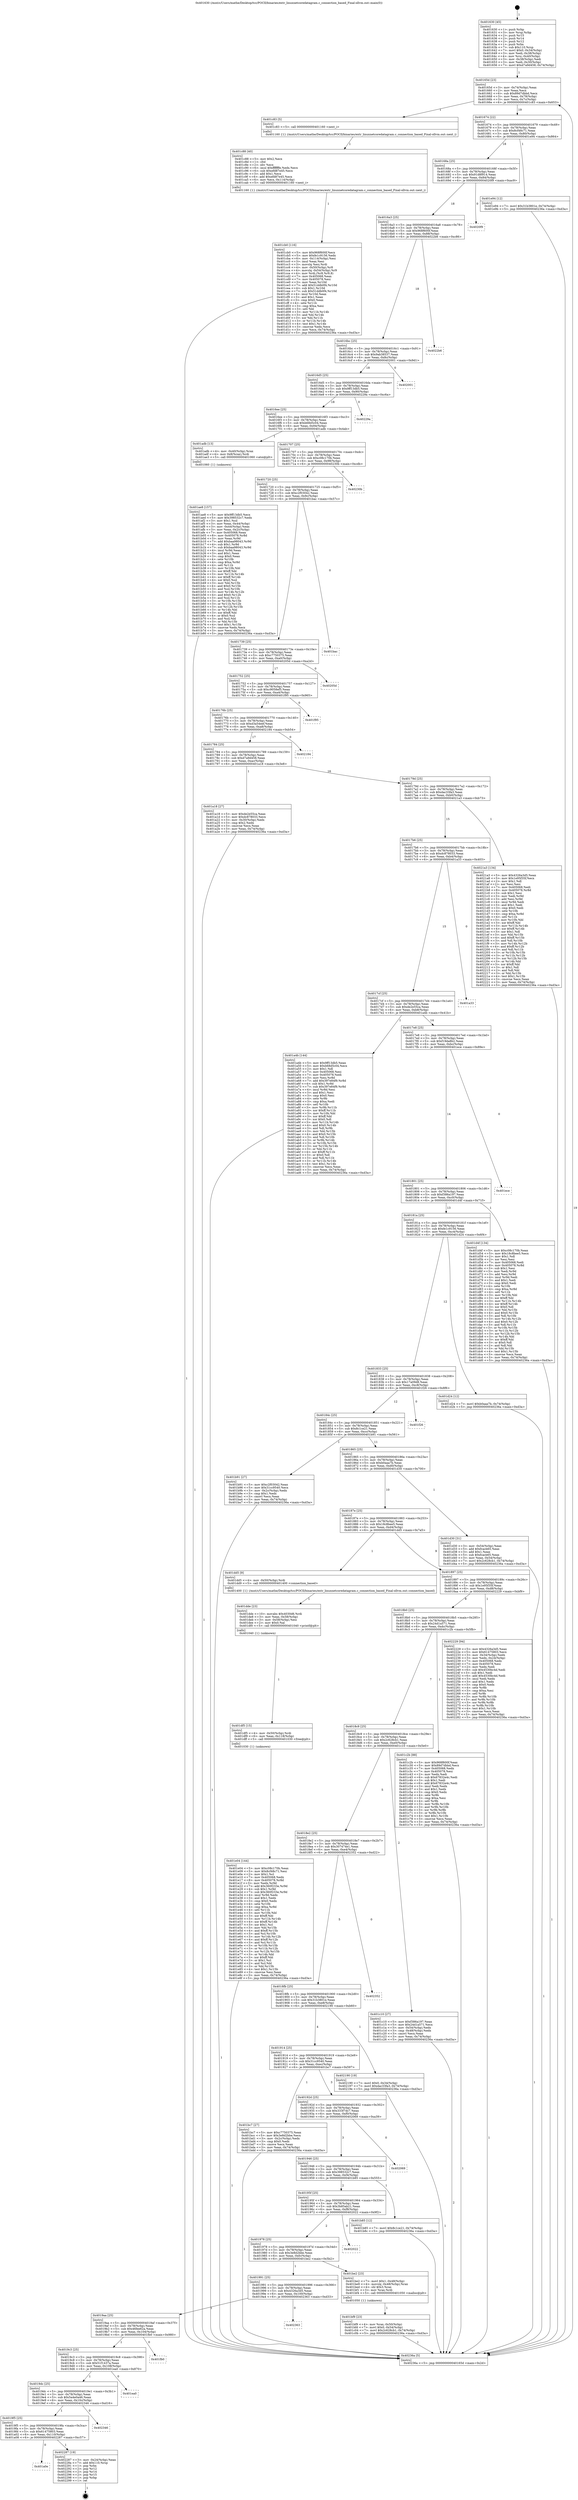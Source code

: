 digraph "0x401630" {
  label = "0x401630 (/mnt/c/Users/mathe/Desktop/tcc/POCII/binaries/extr_linuxnetcoredatagram.c_connection_based_Final-ollvm.out::main(0))"
  labelloc = "t"
  node[shape=record]

  Entry [label="",width=0.3,height=0.3,shape=circle,fillcolor=black,style=filled]
  "0x40165d" [label="{
     0x40165d [23]\l
     | [instrs]\l
     &nbsp;&nbsp;0x40165d \<+3\>: mov -0x74(%rbp),%eax\l
     &nbsp;&nbsp;0x401660 \<+2\>: mov %eax,%ecx\l
     &nbsp;&nbsp;0x401662 \<+6\>: sub $0x89d7dbbd,%ecx\l
     &nbsp;&nbsp;0x401668 \<+3\>: mov %eax,-0x78(%rbp)\l
     &nbsp;&nbsp;0x40166b \<+3\>: mov %ecx,-0x7c(%rbp)\l
     &nbsp;&nbsp;0x40166e \<+6\>: je 0000000000401c83 \<main+0x653\>\l
  }"]
  "0x401c83" [label="{
     0x401c83 [5]\l
     | [instrs]\l
     &nbsp;&nbsp;0x401c83 \<+5\>: call 0000000000401160 \<next_i\>\l
     | [calls]\l
     &nbsp;&nbsp;0x401160 \{1\} (/mnt/c/Users/mathe/Desktop/tcc/POCII/binaries/extr_linuxnetcoredatagram.c_connection_based_Final-ollvm.out::next_i)\l
  }"]
  "0x401674" [label="{
     0x401674 [22]\l
     | [instrs]\l
     &nbsp;&nbsp;0x401674 \<+5\>: jmp 0000000000401679 \<main+0x49\>\l
     &nbsp;&nbsp;0x401679 \<+3\>: mov -0x78(%rbp),%eax\l
     &nbsp;&nbsp;0x40167c \<+5\>: sub $0x8cf48c71,%eax\l
     &nbsp;&nbsp;0x401681 \<+3\>: mov %eax,-0x80(%rbp)\l
     &nbsp;&nbsp;0x401684 \<+6\>: je 0000000000401e94 \<main+0x864\>\l
  }"]
  Exit [label="",width=0.3,height=0.3,shape=circle,fillcolor=black,style=filled,peripheries=2]
  "0x401e94" [label="{
     0x401e94 [12]\l
     | [instrs]\l
     &nbsp;&nbsp;0x401e94 \<+7\>: movl $0x31b3801e,-0x74(%rbp)\l
     &nbsp;&nbsp;0x401e9b \<+5\>: jmp 000000000040236a \<main+0xd3a\>\l
  }"]
  "0x40168a" [label="{
     0x40168a [25]\l
     | [instrs]\l
     &nbsp;&nbsp;0x40168a \<+5\>: jmp 000000000040168f \<main+0x5f\>\l
     &nbsp;&nbsp;0x40168f \<+3\>: mov -0x78(%rbp),%eax\l
     &nbsp;&nbsp;0x401692 \<+5\>: sub $0x91d8f914,%eax\l
     &nbsp;&nbsp;0x401697 \<+6\>: mov %eax,-0x84(%rbp)\l
     &nbsp;&nbsp;0x40169d \<+6\>: je 00000000004020f9 \<main+0xac9\>\l
  }"]
  "0x401a0e" [label="{
     0x401a0e\l
  }", style=dashed]
  "0x4020f9" [label="{
     0x4020f9\l
  }", style=dashed]
  "0x4016a3" [label="{
     0x4016a3 [25]\l
     | [instrs]\l
     &nbsp;&nbsp;0x4016a3 \<+5\>: jmp 00000000004016a8 \<main+0x78\>\l
     &nbsp;&nbsp;0x4016a8 \<+3\>: mov -0x78(%rbp),%eax\l
     &nbsp;&nbsp;0x4016ab \<+5\>: sub $0x968f600f,%eax\l
     &nbsp;&nbsp;0x4016b0 \<+6\>: mov %eax,-0x88(%rbp)\l
     &nbsp;&nbsp;0x4016b6 \<+6\>: je 00000000004022b6 \<main+0xc86\>\l
  }"]
  "0x402287" [label="{
     0x402287 [19]\l
     | [instrs]\l
     &nbsp;&nbsp;0x402287 \<+3\>: mov -0x24(%rbp),%eax\l
     &nbsp;&nbsp;0x40228a \<+7\>: add $0x110,%rsp\l
     &nbsp;&nbsp;0x402291 \<+1\>: pop %rbx\l
     &nbsp;&nbsp;0x402292 \<+2\>: pop %r12\l
     &nbsp;&nbsp;0x402294 \<+2\>: pop %r14\l
     &nbsp;&nbsp;0x402296 \<+2\>: pop %r15\l
     &nbsp;&nbsp;0x402298 \<+1\>: pop %rbp\l
     &nbsp;&nbsp;0x402299 \<+1\>: ret\l
  }"]
  "0x4022b6" [label="{
     0x4022b6\l
  }", style=dashed]
  "0x4016bc" [label="{
     0x4016bc [25]\l
     | [instrs]\l
     &nbsp;&nbsp;0x4016bc \<+5\>: jmp 00000000004016c1 \<main+0x91\>\l
     &nbsp;&nbsp;0x4016c1 \<+3\>: mov -0x78(%rbp),%eax\l
     &nbsp;&nbsp;0x4016c4 \<+5\>: sub $0x9ab38537,%eax\l
     &nbsp;&nbsp;0x4016c9 \<+6\>: mov %eax,-0x8c(%rbp)\l
     &nbsp;&nbsp;0x4016cf \<+6\>: je 0000000000402001 \<main+0x9d1\>\l
  }"]
  "0x4019f5" [label="{
     0x4019f5 [25]\l
     | [instrs]\l
     &nbsp;&nbsp;0x4019f5 \<+5\>: jmp 00000000004019fa \<main+0x3ca\>\l
     &nbsp;&nbsp;0x4019fa \<+3\>: mov -0x78(%rbp),%eax\l
     &nbsp;&nbsp;0x4019fd \<+5\>: sub $0x61475803,%eax\l
     &nbsp;&nbsp;0x401a02 \<+6\>: mov %eax,-0x110(%rbp)\l
     &nbsp;&nbsp;0x401a08 \<+6\>: je 0000000000402287 \<main+0xc57\>\l
  }"]
  "0x402001" [label="{
     0x402001\l
  }", style=dashed]
  "0x4016d5" [label="{
     0x4016d5 [25]\l
     | [instrs]\l
     &nbsp;&nbsp;0x4016d5 \<+5\>: jmp 00000000004016da \<main+0xaa\>\l
     &nbsp;&nbsp;0x4016da \<+3\>: mov -0x78(%rbp),%eax\l
     &nbsp;&nbsp;0x4016dd \<+5\>: sub $0x9ff13db5,%eax\l
     &nbsp;&nbsp;0x4016e2 \<+6\>: mov %eax,-0x90(%rbp)\l
     &nbsp;&nbsp;0x4016e8 \<+6\>: je 000000000040229a \<main+0xc6a\>\l
  }"]
  "0x402346" [label="{
     0x402346\l
  }", style=dashed]
  "0x40229a" [label="{
     0x40229a\l
  }", style=dashed]
  "0x4016ee" [label="{
     0x4016ee [25]\l
     | [instrs]\l
     &nbsp;&nbsp;0x4016ee \<+5\>: jmp 00000000004016f3 \<main+0xc3\>\l
     &nbsp;&nbsp;0x4016f3 \<+3\>: mov -0x78(%rbp),%eax\l
     &nbsp;&nbsp;0x4016f6 \<+5\>: sub $0xb68d5c04,%eax\l
     &nbsp;&nbsp;0x4016fb \<+6\>: mov %eax,-0x94(%rbp)\l
     &nbsp;&nbsp;0x401701 \<+6\>: je 0000000000401adb \<main+0x4ab\>\l
  }"]
  "0x4019dc" [label="{
     0x4019dc [25]\l
     | [instrs]\l
     &nbsp;&nbsp;0x4019dc \<+5\>: jmp 00000000004019e1 \<main+0x3b1\>\l
     &nbsp;&nbsp;0x4019e1 \<+3\>: mov -0x78(%rbp),%eax\l
     &nbsp;&nbsp;0x4019e4 \<+5\>: sub $0x5a4e0a46,%eax\l
     &nbsp;&nbsp;0x4019e9 \<+6\>: mov %eax,-0x10c(%rbp)\l
     &nbsp;&nbsp;0x4019ef \<+6\>: je 0000000000402346 \<main+0xd16\>\l
  }"]
  "0x401adb" [label="{
     0x401adb [13]\l
     | [instrs]\l
     &nbsp;&nbsp;0x401adb \<+4\>: mov -0x40(%rbp),%rax\l
     &nbsp;&nbsp;0x401adf \<+4\>: mov 0x8(%rax),%rdi\l
     &nbsp;&nbsp;0x401ae3 \<+5\>: call 0000000000401060 \<atoi@plt\>\l
     | [calls]\l
     &nbsp;&nbsp;0x401060 \{1\} (unknown)\l
  }"]
  "0x401707" [label="{
     0x401707 [25]\l
     | [instrs]\l
     &nbsp;&nbsp;0x401707 \<+5\>: jmp 000000000040170c \<main+0xdc\>\l
     &nbsp;&nbsp;0x40170c \<+3\>: mov -0x78(%rbp),%eax\l
     &nbsp;&nbsp;0x40170f \<+5\>: sub $0xc08c170b,%eax\l
     &nbsp;&nbsp;0x401714 \<+6\>: mov %eax,-0x98(%rbp)\l
     &nbsp;&nbsp;0x40171a \<+6\>: je 000000000040230b \<main+0xcdb\>\l
  }"]
  "0x401ea0" [label="{
     0x401ea0\l
  }", style=dashed]
  "0x40230b" [label="{
     0x40230b\l
  }", style=dashed]
  "0x401720" [label="{
     0x401720 [25]\l
     | [instrs]\l
     &nbsp;&nbsp;0x401720 \<+5\>: jmp 0000000000401725 \<main+0xf5\>\l
     &nbsp;&nbsp;0x401725 \<+3\>: mov -0x78(%rbp),%eax\l
     &nbsp;&nbsp;0x401728 \<+5\>: sub $0xc2f03042,%eax\l
     &nbsp;&nbsp;0x40172d \<+6\>: mov %eax,-0x9c(%rbp)\l
     &nbsp;&nbsp;0x401733 \<+6\>: je 0000000000401bac \<main+0x57c\>\l
  }"]
  "0x4019c3" [label="{
     0x4019c3 [25]\l
     | [instrs]\l
     &nbsp;&nbsp;0x4019c3 \<+5\>: jmp 00000000004019c8 \<main+0x398\>\l
     &nbsp;&nbsp;0x4019c8 \<+3\>: mov -0x78(%rbp),%eax\l
     &nbsp;&nbsp;0x4019cb \<+5\>: sub $0x51f1437a,%eax\l
     &nbsp;&nbsp;0x4019d0 \<+6\>: mov %eax,-0x108(%rbp)\l
     &nbsp;&nbsp;0x4019d6 \<+6\>: je 0000000000401ea0 \<main+0x870\>\l
  }"]
  "0x401bac" [label="{
     0x401bac\l
  }", style=dashed]
  "0x401739" [label="{
     0x401739 [25]\l
     | [instrs]\l
     &nbsp;&nbsp;0x401739 \<+5\>: jmp 000000000040173e \<main+0x10e\>\l
     &nbsp;&nbsp;0x40173e \<+3\>: mov -0x78(%rbp),%eax\l
     &nbsp;&nbsp;0x401741 \<+5\>: sub $0xc7750375,%eax\l
     &nbsp;&nbsp;0x401746 \<+6\>: mov %eax,-0xa0(%rbp)\l
     &nbsp;&nbsp;0x40174c \<+6\>: je 000000000040205d \<main+0xa2d\>\l
  }"]
  "0x401fb0" [label="{
     0x401fb0\l
  }", style=dashed]
  "0x40205d" [label="{
     0x40205d\l
  }", style=dashed]
  "0x401752" [label="{
     0x401752 [25]\l
     | [instrs]\l
     &nbsp;&nbsp;0x401752 \<+5\>: jmp 0000000000401757 \<main+0x127\>\l
     &nbsp;&nbsp;0x401757 \<+3\>: mov -0x78(%rbp),%eax\l
     &nbsp;&nbsp;0x40175a \<+5\>: sub $0xc9058ef5,%eax\l
     &nbsp;&nbsp;0x40175f \<+6\>: mov %eax,-0xa4(%rbp)\l
     &nbsp;&nbsp;0x401765 \<+6\>: je 0000000000401f95 \<main+0x965\>\l
  }"]
  "0x4019aa" [label="{
     0x4019aa [25]\l
     | [instrs]\l
     &nbsp;&nbsp;0x4019aa \<+5\>: jmp 00000000004019af \<main+0x37f\>\l
     &nbsp;&nbsp;0x4019af \<+3\>: mov -0x78(%rbp),%eax\l
     &nbsp;&nbsp;0x4019b2 \<+5\>: sub $0x46fee62a,%eax\l
     &nbsp;&nbsp;0x4019b7 \<+6\>: mov %eax,-0x104(%rbp)\l
     &nbsp;&nbsp;0x4019bd \<+6\>: je 0000000000401fb0 \<main+0x980\>\l
  }"]
  "0x401f95" [label="{
     0x401f95\l
  }", style=dashed]
  "0x40176b" [label="{
     0x40176b [25]\l
     | [instrs]\l
     &nbsp;&nbsp;0x40176b \<+5\>: jmp 0000000000401770 \<main+0x140\>\l
     &nbsp;&nbsp;0x401770 \<+3\>: mov -0x78(%rbp),%eax\l
     &nbsp;&nbsp;0x401773 \<+5\>: sub $0xd3a54eef,%eax\l
     &nbsp;&nbsp;0x401778 \<+6\>: mov %eax,-0xa8(%rbp)\l
     &nbsp;&nbsp;0x40177e \<+6\>: je 0000000000402184 \<main+0xb54\>\l
  }"]
  "0x402363" [label="{
     0x402363\l
  }", style=dashed]
  "0x402184" [label="{
     0x402184\l
  }", style=dashed]
  "0x401784" [label="{
     0x401784 [25]\l
     | [instrs]\l
     &nbsp;&nbsp;0x401784 \<+5\>: jmp 0000000000401789 \<main+0x159\>\l
     &nbsp;&nbsp;0x401789 \<+3\>: mov -0x78(%rbp),%eax\l
     &nbsp;&nbsp;0x40178c \<+5\>: sub $0xd7a9d458,%eax\l
     &nbsp;&nbsp;0x401791 \<+6\>: mov %eax,-0xac(%rbp)\l
     &nbsp;&nbsp;0x401797 \<+6\>: je 0000000000401a18 \<main+0x3e8\>\l
  }"]
  "0x401e04" [label="{
     0x401e04 [144]\l
     | [instrs]\l
     &nbsp;&nbsp;0x401e04 \<+5\>: mov $0xc08c170b,%eax\l
     &nbsp;&nbsp;0x401e09 \<+5\>: mov $0x8cf48c71,%esi\l
     &nbsp;&nbsp;0x401e0e \<+2\>: mov $0x1,%cl\l
     &nbsp;&nbsp;0x401e10 \<+7\>: mov 0x405068,%edx\l
     &nbsp;&nbsp;0x401e17 \<+8\>: mov 0x405078,%r8d\l
     &nbsp;&nbsp;0x401e1f \<+3\>: mov %edx,%r9d\l
     &nbsp;&nbsp;0x401e22 \<+7\>: add $0x360f233e,%r9d\l
     &nbsp;&nbsp;0x401e29 \<+4\>: sub $0x1,%r9d\l
     &nbsp;&nbsp;0x401e2d \<+7\>: sub $0x360f233e,%r9d\l
     &nbsp;&nbsp;0x401e34 \<+4\>: imul %r9d,%edx\l
     &nbsp;&nbsp;0x401e38 \<+3\>: and $0x1,%edx\l
     &nbsp;&nbsp;0x401e3b \<+3\>: cmp $0x0,%edx\l
     &nbsp;&nbsp;0x401e3e \<+4\>: sete %r10b\l
     &nbsp;&nbsp;0x401e42 \<+4\>: cmp $0xa,%r8d\l
     &nbsp;&nbsp;0x401e46 \<+4\>: setl %r11b\l
     &nbsp;&nbsp;0x401e4a \<+3\>: mov %r10b,%bl\l
     &nbsp;&nbsp;0x401e4d \<+3\>: xor $0xff,%bl\l
     &nbsp;&nbsp;0x401e50 \<+3\>: mov %r11b,%r14b\l
     &nbsp;&nbsp;0x401e53 \<+4\>: xor $0xff,%r14b\l
     &nbsp;&nbsp;0x401e57 \<+3\>: xor $0x1,%cl\l
     &nbsp;&nbsp;0x401e5a \<+3\>: mov %bl,%r15b\l
     &nbsp;&nbsp;0x401e5d \<+4\>: and $0xff,%r15b\l
     &nbsp;&nbsp;0x401e61 \<+3\>: and %cl,%r10b\l
     &nbsp;&nbsp;0x401e64 \<+3\>: mov %r14b,%r12b\l
     &nbsp;&nbsp;0x401e67 \<+4\>: and $0xff,%r12b\l
     &nbsp;&nbsp;0x401e6b \<+3\>: and %cl,%r11b\l
     &nbsp;&nbsp;0x401e6e \<+3\>: or %r10b,%r15b\l
     &nbsp;&nbsp;0x401e71 \<+3\>: or %r11b,%r12b\l
     &nbsp;&nbsp;0x401e74 \<+3\>: xor %r12b,%r15b\l
     &nbsp;&nbsp;0x401e77 \<+3\>: or %r14b,%bl\l
     &nbsp;&nbsp;0x401e7a \<+3\>: xor $0xff,%bl\l
     &nbsp;&nbsp;0x401e7d \<+3\>: or $0x1,%cl\l
     &nbsp;&nbsp;0x401e80 \<+2\>: and %cl,%bl\l
     &nbsp;&nbsp;0x401e82 \<+3\>: or %bl,%r15b\l
     &nbsp;&nbsp;0x401e85 \<+4\>: test $0x1,%r15b\l
     &nbsp;&nbsp;0x401e89 \<+3\>: cmovne %esi,%eax\l
     &nbsp;&nbsp;0x401e8c \<+3\>: mov %eax,-0x74(%rbp)\l
     &nbsp;&nbsp;0x401e8f \<+5\>: jmp 000000000040236a \<main+0xd3a\>\l
  }"]
  "0x401a18" [label="{
     0x401a18 [27]\l
     | [instrs]\l
     &nbsp;&nbsp;0x401a18 \<+5\>: mov $0xde2e55ca,%eax\l
     &nbsp;&nbsp;0x401a1d \<+5\>: mov $0xdc878033,%ecx\l
     &nbsp;&nbsp;0x401a22 \<+3\>: mov -0x30(%rbp),%edx\l
     &nbsp;&nbsp;0x401a25 \<+3\>: cmp $0x2,%edx\l
     &nbsp;&nbsp;0x401a28 \<+3\>: cmovne %ecx,%eax\l
     &nbsp;&nbsp;0x401a2b \<+3\>: mov %eax,-0x74(%rbp)\l
     &nbsp;&nbsp;0x401a2e \<+5\>: jmp 000000000040236a \<main+0xd3a\>\l
  }"]
  "0x40179d" [label="{
     0x40179d [25]\l
     | [instrs]\l
     &nbsp;&nbsp;0x40179d \<+5\>: jmp 00000000004017a2 \<main+0x172\>\l
     &nbsp;&nbsp;0x4017a2 \<+3\>: mov -0x78(%rbp),%eax\l
     &nbsp;&nbsp;0x4017a5 \<+5\>: sub $0xdac33fa3,%eax\l
     &nbsp;&nbsp;0x4017aa \<+6\>: mov %eax,-0xb0(%rbp)\l
     &nbsp;&nbsp;0x4017b0 \<+6\>: je 00000000004021a3 \<main+0xb73\>\l
  }"]
  "0x40236a" [label="{
     0x40236a [5]\l
     | [instrs]\l
     &nbsp;&nbsp;0x40236a \<+5\>: jmp 000000000040165d \<main+0x2d\>\l
  }"]
  "0x401630" [label="{
     0x401630 [45]\l
     | [instrs]\l
     &nbsp;&nbsp;0x401630 \<+1\>: push %rbp\l
     &nbsp;&nbsp;0x401631 \<+3\>: mov %rsp,%rbp\l
     &nbsp;&nbsp;0x401634 \<+2\>: push %r15\l
     &nbsp;&nbsp;0x401636 \<+2\>: push %r14\l
     &nbsp;&nbsp;0x401638 \<+2\>: push %r12\l
     &nbsp;&nbsp;0x40163a \<+1\>: push %rbx\l
     &nbsp;&nbsp;0x40163b \<+7\>: sub $0x110,%rsp\l
     &nbsp;&nbsp;0x401642 \<+7\>: movl $0x0,-0x34(%rbp)\l
     &nbsp;&nbsp;0x401649 \<+3\>: mov %edi,-0x38(%rbp)\l
     &nbsp;&nbsp;0x40164c \<+4\>: mov %rsi,-0x40(%rbp)\l
     &nbsp;&nbsp;0x401650 \<+3\>: mov -0x38(%rbp),%edi\l
     &nbsp;&nbsp;0x401653 \<+3\>: mov %edi,-0x30(%rbp)\l
     &nbsp;&nbsp;0x401656 \<+7\>: movl $0xd7a9d458,-0x74(%rbp)\l
  }"]
  "0x401df5" [label="{
     0x401df5 [15]\l
     | [instrs]\l
     &nbsp;&nbsp;0x401df5 \<+4\>: mov -0x50(%rbp),%rdi\l
     &nbsp;&nbsp;0x401df9 \<+6\>: mov %eax,-0x118(%rbp)\l
     &nbsp;&nbsp;0x401dff \<+5\>: call 0000000000401030 \<free@plt\>\l
     | [calls]\l
     &nbsp;&nbsp;0x401030 \{1\} (unknown)\l
  }"]
  "0x4021a3" [label="{
     0x4021a3 [134]\l
     | [instrs]\l
     &nbsp;&nbsp;0x4021a3 \<+5\>: mov $0x4326a3d5,%eax\l
     &nbsp;&nbsp;0x4021a8 \<+5\>: mov $0x1e95f35f,%ecx\l
     &nbsp;&nbsp;0x4021ad \<+2\>: mov $0x1,%dl\l
     &nbsp;&nbsp;0x4021af \<+2\>: xor %esi,%esi\l
     &nbsp;&nbsp;0x4021b1 \<+7\>: mov 0x405068,%edi\l
     &nbsp;&nbsp;0x4021b8 \<+8\>: mov 0x405078,%r8d\l
     &nbsp;&nbsp;0x4021c0 \<+3\>: sub $0x1,%esi\l
     &nbsp;&nbsp;0x4021c3 \<+3\>: mov %edi,%r9d\l
     &nbsp;&nbsp;0x4021c6 \<+3\>: add %esi,%r9d\l
     &nbsp;&nbsp;0x4021c9 \<+4\>: imul %r9d,%edi\l
     &nbsp;&nbsp;0x4021cd \<+3\>: and $0x1,%edi\l
     &nbsp;&nbsp;0x4021d0 \<+3\>: cmp $0x0,%edi\l
     &nbsp;&nbsp;0x4021d3 \<+4\>: sete %r10b\l
     &nbsp;&nbsp;0x4021d7 \<+4\>: cmp $0xa,%r8d\l
     &nbsp;&nbsp;0x4021db \<+4\>: setl %r11b\l
     &nbsp;&nbsp;0x4021df \<+3\>: mov %r10b,%bl\l
     &nbsp;&nbsp;0x4021e2 \<+3\>: xor $0xff,%bl\l
     &nbsp;&nbsp;0x4021e5 \<+3\>: mov %r11b,%r14b\l
     &nbsp;&nbsp;0x4021e8 \<+4\>: xor $0xff,%r14b\l
     &nbsp;&nbsp;0x4021ec \<+3\>: xor $0x1,%dl\l
     &nbsp;&nbsp;0x4021ef \<+3\>: mov %bl,%r15b\l
     &nbsp;&nbsp;0x4021f2 \<+4\>: and $0xff,%r15b\l
     &nbsp;&nbsp;0x4021f6 \<+3\>: and %dl,%r10b\l
     &nbsp;&nbsp;0x4021f9 \<+3\>: mov %r14b,%r12b\l
     &nbsp;&nbsp;0x4021fc \<+4\>: and $0xff,%r12b\l
     &nbsp;&nbsp;0x402200 \<+3\>: and %dl,%r11b\l
     &nbsp;&nbsp;0x402203 \<+3\>: or %r10b,%r15b\l
     &nbsp;&nbsp;0x402206 \<+3\>: or %r11b,%r12b\l
     &nbsp;&nbsp;0x402209 \<+3\>: xor %r12b,%r15b\l
     &nbsp;&nbsp;0x40220c \<+3\>: or %r14b,%bl\l
     &nbsp;&nbsp;0x40220f \<+3\>: xor $0xff,%bl\l
     &nbsp;&nbsp;0x402212 \<+3\>: or $0x1,%dl\l
     &nbsp;&nbsp;0x402215 \<+2\>: and %dl,%bl\l
     &nbsp;&nbsp;0x402217 \<+3\>: or %bl,%r15b\l
     &nbsp;&nbsp;0x40221a \<+4\>: test $0x1,%r15b\l
     &nbsp;&nbsp;0x40221e \<+3\>: cmovne %ecx,%eax\l
     &nbsp;&nbsp;0x402221 \<+3\>: mov %eax,-0x74(%rbp)\l
     &nbsp;&nbsp;0x402224 \<+5\>: jmp 000000000040236a \<main+0xd3a\>\l
  }"]
  "0x4017b6" [label="{
     0x4017b6 [25]\l
     | [instrs]\l
     &nbsp;&nbsp;0x4017b6 \<+5\>: jmp 00000000004017bb \<main+0x18b\>\l
     &nbsp;&nbsp;0x4017bb \<+3\>: mov -0x78(%rbp),%eax\l
     &nbsp;&nbsp;0x4017be \<+5\>: sub $0xdc878033,%eax\l
     &nbsp;&nbsp;0x4017c3 \<+6\>: mov %eax,-0xb4(%rbp)\l
     &nbsp;&nbsp;0x4017c9 \<+6\>: je 0000000000401a33 \<main+0x403\>\l
  }"]
  "0x401dde" [label="{
     0x401dde [23]\l
     | [instrs]\l
     &nbsp;&nbsp;0x401dde \<+10\>: movabs $0x4030d6,%rdi\l
     &nbsp;&nbsp;0x401de8 \<+3\>: mov %eax,-0x58(%rbp)\l
     &nbsp;&nbsp;0x401deb \<+3\>: mov -0x58(%rbp),%esi\l
     &nbsp;&nbsp;0x401dee \<+2\>: mov $0x0,%al\l
     &nbsp;&nbsp;0x401df0 \<+5\>: call 0000000000401040 \<printf@plt\>\l
     | [calls]\l
     &nbsp;&nbsp;0x401040 \{1\} (unknown)\l
  }"]
  "0x401a33" [label="{
     0x401a33\l
  }", style=dashed]
  "0x4017cf" [label="{
     0x4017cf [25]\l
     | [instrs]\l
     &nbsp;&nbsp;0x4017cf \<+5\>: jmp 00000000004017d4 \<main+0x1a4\>\l
     &nbsp;&nbsp;0x4017d4 \<+3\>: mov -0x78(%rbp),%eax\l
     &nbsp;&nbsp;0x4017d7 \<+5\>: sub $0xde2e55ca,%eax\l
     &nbsp;&nbsp;0x4017dc \<+6\>: mov %eax,-0xb8(%rbp)\l
     &nbsp;&nbsp;0x4017e2 \<+6\>: je 0000000000401a4b \<main+0x41b\>\l
  }"]
  "0x401cb0" [label="{
     0x401cb0 [116]\l
     | [instrs]\l
     &nbsp;&nbsp;0x401cb0 \<+5\>: mov $0x968f600f,%ecx\l
     &nbsp;&nbsp;0x401cb5 \<+5\>: mov $0xfe1c9156,%edx\l
     &nbsp;&nbsp;0x401cba \<+6\>: mov -0x114(%rbp),%esi\l
     &nbsp;&nbsp;0x401cc0 \<+3\>: imul %eax,%esi\l
     &nbsp;&nbsp;0x401cc3 \<+3\>: movslq %esi,%rdi\l
     &nbsp;&nbsp;0x401cc6 \<+4\>: mov -0x50(%rbp),%r8\l
     &nbsp;&nbsp;0x401cca \<+4\>: movslq -0x54(%rbp),%r9\l
     &nbsp;&nbsp;0x401cce \<+4\>: mov %rdi,(%r8,%r9,8)\l
     &nbsp;&nbsp;0x401cd2 \<+7\>: mov 0x405068,%eax\l
     &nbsp;&nbsp;0x401cd9 \<+7\>: mov 0x405078,%esi\l
     &nbsp;&nbsp;0x401ce0 \<+3\>: mov %eax,%r10d\l
     &nbsp;&nbsp;0x401ce3 \<+7\>: add $0x51ddb0f4,%r10d\l
     &nbsp;&nbsp;0x401cea \<+4\>: sub $0x1,%r10d\l
     &nbsp;&nbsp;0x401cee \<+7\>: sub $0x51ddb0f4,%r10d\l
     &nbsp;&nbsp;0x401cf5 \<+4\>: imul %r10d,%eax\l
     &nbsp;&nbsp;0x401cf9 \<+3\>: and $0x1,%eax\l
     &nbsp;&nbsp;0x401cfc \<+3\>: cmp $0x0,%eax\l
     &nbsp;&nbsp;0x401cff \<+4\>: sete %r11b\l
     &nbsp;&nbsp;0x401d03 \<+3\>: cmp $0xa,%esi\l
     &nbsp;&nbsp;0x401d06 \<+3\>: setl %bl\l
     &nbsp;&nbsp;0x401d09 \<+3\>: mov %r11b,%r14b\l
     &nbsp;&nbsp;0x401d0c \<+3\>: and %bl,%r14b\l
     &nbsp;&nbsp;0x401d0f \<+3\>: xor %bl,%r11b\l
     &nbsp;&nbsp;0x401d12 \<+3\>: or %r11b,%r14b\l
     &nbsp;&nbsp;0x401d15 \<+4\>: test $0x1,%r14b\l
     &nbsp;&nbsp;0x401d19 \<+3\>: cmovne %edx,%ecx\l
     &nbsp;&nbsp;0x401d1c \<+3\>: mov %ecx,-0x74(%rbp)\l
     &nbsp;&nbsp;0x401d1f \<+5\>: jmp 000000000040236a \<main+0xd3a\>\l
  }"]
  "0x401a4b" [label="{
     0x401a4b [144]\l
     | [instrs]\l
     &nbsp;&nbsp;0x401a4b \<+5\>: mov $0x9ff13db5,%eax\l
     &nbsp;&nbsp;0x401a50 \<+5\>: mov $0xb68d5c04,%ecx\l
     &nbsp;&nbsp;0x401a55 \<+2\>: mov $0x1,%dl\l
     &nbsp;&nbsp;0x401a57 \<+7\>: mov 0x405068,%esi\l
     &nbsp;&nbsp;0x401a5e \<+7\>: mov 0x405078,%edi\l
     &nbsp;&nbsp;0x401a65 \<+3\>: mov %esi,%r8d\l
     &nbsp;&nbsp;0x401a68 \<+7\>: add $0x397e84f9,%r8d\l
     &nbsp;&nbsp;0x401a6f \<+4\>: sub $0x1,%r8d\l
     &nbsp;&nbsp;0x401a73 \<+7\>: sub $0x397e84f9,%r8d\l
     &nbsp;&nbsp;0x401a7a \<+4\>: imul %r8d,%esi\l
     &nbsp;&nbsp;0x401a7e \<+3\>: and $0x1,%esi\l
     &nbsp;&nbsp;0x401a81 \<+3\>: cmp $0x0,%esi\l
     &nbsp;&nbsp;0x401a84 \<+4\>: sete %r9b\l
     &nbsp;&nbsp;0x401a88 \<+3\>: cmp $0xa,%edi\l
     &nbsp;&nbsp;0x401a8b \<+4\>: setl %r10b\l
     &nbsp;&nbsp;0x401a8f \<+3\>: mov %r9b,%r11b\l
     &nbsp;&nbsp;0x401a92 \<+4\>: xor $0xff,%r11b\l
     &nbsp;&nbsp;0x401a96 \<+3\>: mov %r10b,%bl\l
     &nbsp;&nbsp;0x401a99 \<+3\>: xor $0xff,%bl\l
     &nbsp;&nbsp;0x401a9c \<+3\>: xor $0x0,%dl\l
     &nbsp;&nbsp;0x401a9f \<+3\>: mov %r11b,%r14b\l
     &nbsp;&nbsp;0x401aa2 \<+4\>: and $0x0,%r14b\l
     &nbsp;&nbsp;0x401aa6 \<+3\>: and %dl,%r9b\l
     &nbsp;&nbsp;0x401aa9 \<+3\>: mov %bl,%r15b\l
     &nbsp;&nbsp;0x401aac \<+4\>: and $0x0,%r15b\l
     &nbsp;&nbsp;0x401ab0 \<+3\>: and %dl,%r10b\l
     &nbsp;&nbsp;0x401ab3 \<+3\>: or %r9b,%r14b\l
     &nbsp;&nbsp;0x401ab6 \<+3\>: or %r10b,%r15b\l
     &nbsp;&nbsp;0x401ab9 \<+3\>: xor %r15b,%r14b\l
     &nbsp;&nbsp;0x401abc \<+3\>: or %bl,%r11b\l
     &nbsp;&nbsp;0x401abf \<+4\>: xor $0xff,%r11b\l
     &nbsp;&nbsp;0x401ac3 \<+3\>: or $0x0,%dl\l
     &nbsp;&nbsp;0x401ac6 \<+3\>: and %dl,%r11b\l
     &nbsp;&nbsp;0x401ac9 \<+3\>: or %r11b,%r14b\l
     &nbsp;&nbsp;0x401acc \<+4\>: test $0x1,%r14b\l
     &nbsp;&nbsp;0x401ad0 \<+3\>: cmovne %ecx,%eax\l
     &nbsp;&nbsp;0x401ad3 \<+3\>: mov %eax,-0x74(%rbp)\l
     &nbsp;&nbsp;0x401ad6 \<+5\>: jmp 000000000040236a \<main+0xd3a\>\l
  }"]
  "0x4017e8" [label="{
     0x4017e8 [25]\l
     | [instrs]\l
     &nbsp;&nbsp;0x4017e8 \<+5\>: jmp 00000000004017ed \<main+0x1bd\>\l
     &nbsp;&nbsp;0x4017ed \<+3\>: mov -0x78(%rbp),%eax\l
     &nbsp;&nbsp;0x4017f0 \<+5\>: sub $0xf19da8b2,%eax\l
     &nbsp;&nbsp;0x4017f5 \<+6\>: mov %eax,-0xbc(%rbp)\l
     &nbsp;&nbsp;0x4017fb \<+6\>: je 0000000000401ece \<main+0x89e\>\l
  }"]
  "0x401ae8" [label="{
     0x401ae8 [157]\l
     | [instrs]\l
     &nbsp;&nbsp;0x401ae8 \<+5\>: mov $0x9ff13db5,%ecx\l
     &nbsp;&nbsp;0x401aed \<+5\>: mov $0x398532c7,%edx\l
     &nbsp;&nbsp;0x401af2 \<+3\>: mov $0x1,%sil\l
     &nbsp;&nbsp;0x401af5 \<+3\>: mov %eax,-0x44(%rbp)\l
     &nbsp;&nbsp;0x401af8 \<+3\>: mov -0x44(%rbp),%eax\l
     &nbsp;&nbsp;0x401afb \<+3\>: mov %eax,-0x2c(%rbp)\l
     &nbsp;&nbsp;0x401afe \<+7\>: mov 0x405068,%eax\l
     &nbsp;&nbsp;0x401b05 \<+8\>: mov 0x405078,%r8d\l
     &nbsp;&nbsp;0x401b0d \<+3\>: mov %eax,%r9d\l
     &nbsp;&nbsp;0x401b10 \<+7\>: add $0xbaa98043,%r9d\l
     &nbsp;&nbsp;0x401b17 \<+4\>: sub $0x1,%r9d\l
     &nbsp;&nbsp;0x401b1b \<+7\>: sub $0xbaa98043,%r9d\l
     &nbsp;&nbsp;0x401b22 \<+4\>: imul %r9d,%eax\l
     &nbsp;&nbsp;0x401b26 \<+3\>: and $0x1,%eax\l
     &nbsp;&nbsp;0x401b29 \<+3\>: cmp $0x0,%eax\l
     &nbsp;&nbsp;0x401b2c \<+4\>: sete %r10b\l
     &nbsp;&nbsp;0x401b30 \<+4\>: cmp $0xa,%r8d\l
     &nbsp;&nbsp;0x401b34 \<+4\>: setl %r11b\l
     &nbsp;&nbsp;0x401b38 \<+3\>: mov %r10b,%bl\l
     &nbsp;&nbsp;0x401b3b \<+3\>: xor $0xff,%bl\l
     &nbsp;&nbsp;0x401b3e \<+3\>: mov %r11b,%r14b\l
     &nbsp;&nbsp;0x401b41 \<+4\>: xor $0xff,%r14b\l
     &nbsp;&nbsp;0x401b45 \<+4\>: xor $0x0,%sil\l
     &nbsp;&nbsp;0x401b49 \<+3\>: mov %bl,%r15b\l
     &nbsp;&nbsp;0x401b4c \<+4\>: and $0x0,%r15b\l
     &nbsp;&nbsp;0x401b50 \<+3\>: and %sil,%r10b\l
     &nbsp;&nbsp;0x401b53 \<+3\>: mov %r14b,%r12b\l
     &nbsp;&nbsp;0x401b56 \<+4\>: and $0x0,%r12b\l
     &nbsp;&nbsp;0x401b5a \<+3\>: and %sil,%r11b\l
     &nbsp;&nbsp;0x401b5d \<+3\>: or %r10b,%r15b\l
     &nbsp;&nbsp;0x401b60 \<+3\>: or %r11b,%r12b\l
     &nbsp;&nbsp;0x401b63 \<+3\>: xor %r12b,%r15b\l
     &nbsp;&nbsp;0x401b66 \<+3\>: or %r14b,%bl\l
     &nbsp;&nbsp;0x401b69 \<+3\>: xor $0xff,%bl\l
     &nbsp;&nbsp;0x401b6c \<+4\>: or $0x0,%sil\l
     &nbsp;&nbsp;0x401b70 \<+3\>: and %sil,%bl\l
     &nbsp;&nbsp;0x401b73 \<+3\>: or %bl,%r15b\l
     &nbsp;&nbsp;0x401b76 \<+4\>: test $0x1,%r15b\l
     &nbsp;&nbsp;0x401b7a \<+3\>: cmovne %edx,%ecx\l
     &nbsp;&nbsp;0x401b7d \<+3\>: mov %ecx,-0x74(%rbp)\l
     &nbsp;&nbsp;0x401b80 \<+5\>: jmp 000000000040236a \<main+0xd3a\>\l
  }"]
  "0x401c88" [label="{
     0x401c88 [40]\l
     | [instrs]\l
     &nbsp;&nbsp;0x401c88 \<+5\>: mov $0x2,%ecx\l
     &nbsp;&nbsp;0x401c8d \<+1\>: cltd\l
     &nbsp;&nbsp;0x401c8e \<+2\>: idiv %ecx\l
     &nbsp;&nbsp;0x401c90 \<+6\>: imul $0xfffffffe,%edx,%ecx\l
     &nbsp;&nbsp;0x401c96 \<+6\>: sub $0xefd87e45,%ecx\l
     &nbsp;&nbsp;0x401c9c \<+3\>: add $0x1,%ecx\l
     &nbsp;&nbsp;0x401c9f \<+6\>: add $0xefd87e45,%ecx\l
     &nbsp;&nbsp;0x401ca5 \<+6\>: mov %ecx,-0x114(%rbp)\l
     &nbsp;&nbsp;0x401cab \<+5\>: call 0000000000401160 \<next_i\>\l
     | [calls]\l
     &nbsp;&nbsp;0x401160 \{1\} (/mnt/c/Users/mathe/Desktop/tcc/POCII/binaries/extr_linuxnetcoredatagram.c_connection_based_Final-ollvm.out::next_i)\l
  }"]
  "0x401ece" [label="{
     0x401ece\l
  }", style=dashed]
  "0x401801" [label="{
     0x401801 [25]\l
     | [instrs]\l
     &nbsp;&nbsp;0x401801 \<+5\>: jmp 0000000000401806 \<main+0x1d6\>\l
     &nbsp;&nbsp;0x401806 \<+3\>: mov -0x78(%rbp),%eax\l
     &nbsp;&nbsp;0x401809 \<+5\>: sub $0xf386a197,%eax\l
     &nbsp;&nbsp;0x40180e \<+6\>: mov %eax,-0xc0(%rbp)\l
     &nbsp;&nbsp;0x401814 \<+6\>: je 0000000000401d4f \<main+0x71f\>\l
  }"]
  "0x401bf9" [label="{
     0x401bf9 [23]\l
     | [instrs]\l
     &nbsp;&nbsp;0x401bf9 \<+4\>: mov %rax,-0x50(%rbp)\l
     &nbsp;&nbsp;0x401bfd \<+7\>: movl $0x0,-0x54(%rbp)\l
     &nbsp;&nbsp;0x401c04 \<+7\>: movl $0x2c628cb1,-0x74(%rbp)\l
     &nbsp;&nbsp;0x401c0b \<+5\>: jmp 000000000040236a \<main+0xd3a\>\l
  }"]
  "0x401d4f" [label="{
     0x401d4f [134]\l
     | [instrs]\l
     &nbsp;&nbsp;0x401d4f \<+5\>: mov $0xc08c170b,%eax\l
     &nbsp;&nbsp;0x401d54 \<+5\>: mov $0x18c8bee5,%ecx\l
     &nbsp;&nbsp;0x401d59 \<+2\>: mov $0x1,%dl\l
     &nbsp;&nbsp;0x401d5b \<+2\>: xor %esi,%esi\l
     &nbsp;&nbsp;0x401d5d \<+7\>: mov 0x405068,%edi\l
     &nbsp;&nbsp;0x401d64 \<+8\>: mov 0x405078,%r8d\l
     &nbsp;&nbsp;0x401d6c \<+3\>: sub $0x1,%esi\l
     &nbsp;&nbsp;0x401d6f \<+3\>: mov %edi,%r9d\l
     &nbsp;&nbsp;0x401d72 \<+3\>: add %esi,%r9d\l
     &nbsp;&nbsp;0x401d75 \<+4\>: imul %r9d,%edi\l
     &nbsp;&nbsp;0x401d79 \<+3\>: and $0x1,%edi\l
     &nbsp;&nbsp;0x401d7c \<+3\>: cmp $0x0,%edi\l
     &nbsp;&nbsp;0x401d7f \<+4\>: sete %r10b\l
     &nbsp;&nbsp;0x401d83 \<+4\>: cmp $0xa,%r8d\l
     &nbsp;&nbsp;0x401d87 \<+4\>: setl %r11b\l
     &nbsp;&nbsp;0x401d8b \<+3\>: mov %r10b,%bl\l
     &nbsp;&nbsp;0x401d8e \<+3\>: xor $0xff,%bl\l
     &nbsp;&nbsp;0x401d91 \<+3\>: mov %r11b,%r14b\l
     &nbsp;&nbsp;0x401d94 \<+4\>: xor $0xff,%r14b\l
     &nbsp;&nbsp;0x401d98 \<+3\>: xor $0x0,%dl\l
     &nbsp;&nbsp;0x401d9b \<+3\>: mov %bl,%r15b\l
     &nbsp;&nbsp;0x401d9e \<+4\>: and $0x0,%r15b\l
     &nbsp;&nbsp;0x401da2 \<+3\>: and %dl,%r10b\l
     &nbsp;&nbsp;0x401da5 \<+3\>: mov %r14b,%r12b\l
     &nbsp;&nbsp;0x401da8 \<+4\>: and $0x0,%r12b\l
     &nbsp;&nbsp;0x401dac \<+3\>: and %dl,%r11b\l
     &nbsp;&nbsp;0x401daf \<+3\>: or %r10b,%r15b\l
     &nbsp;&nbsp;0x401db2 \<+3\>: or %r11b,%r12b\l
     &nbsp;&nbsp;0x401db5 \<+3\>: xor %r12b,%r15b\l
     &nbsp;&nbsp;0x401db8 \<+3\>: or %r14b,%bl\l
     &nbsp;&nbsp;0x401dbb \<+3\>: xor $0xff,%bl\l
     &nbsp;&nbsp;0x401dbe \<+3\>: or $0x0,%dl\l
     &nbsp;&nbsp;0x401dc1 \<+2\>: and %dl,%bl\l
     &nbsp;&nbsp;0x401dc3 \<+3\>: or %bl,%r15b\l
     &nbsp;&nbsp;0x401dc6 \<+4\>: test $0x1,%r15b\l
     &nbsp;&nbsp;0x401dca \<+3\>: cmovne %ecx,%eax\l
     &nbsp;&nbsp;0x401dcd \<+3\>: mov %eax,-0x74(%rbp)\l
     &nbsp;&nbsp;0x401dd0 \<+5\>: jmp 000000000040236a \<main+0xd3a\>\l
  }"]
  "0x40181a" [label="{
     0x40181a [25]\l
     | [instrs]\l
     &nbsp;&nbsp;0x40181a \<+5\>: jmp 000000000040181f \<main+0x1ef\>\l
     &nbsp;&nbsp;0x40181f \<+3\>: mov -0x78(%rbp),%eax\l
     &nbsp;&nbsp;0x401822 \<+5\>: sub $0xfe1c9156,%eax\l
     &nbsp;&nbsp;0x401827 \<+6\>: mov %eax,-0xc4(%rbp)\l
     &nbsp;&nbsp;0x40182d \<+6\>: je 0000000000401d24 \<main+0x6f4\>\l
  }"]
  "0x401991" [label="{
     0x401991 [25]\l
     | [instrs]\l
     &nbsp;&nbsp;0x401991 \<+5\>: jmp 0000000000401996 \<main+0x366\>\l
     &nbsp;&nbsp;0x401996 \<+3\>: mov -0x78(%rbp),%eax\l
     &nbsp;&nbsp;0x401999 \<+5\>: sub $0x4326a3d5,%eax\l
     &nbsp;&nbsp;0x40199e \<+6\>: mov %eax,-0x100(%rbp)\l
     &nbsp;&nbsp;0x4019a4 \<+6\>: je 0000000000402363 \<main+0xd33\>\l
  }"]
  "0x401d24" [label="{
     0x401d24 [12]\l
     | [instrs]\l
     &nbsp;&nbsp;0x401d24 \<+7\>: movl $0xb0aaa7b,-0x74(%rbp)\l
     &nbsp;&nbsp;0x401d2b \<+5\>: jmp 000000000040236a \<main+0xd3a\>\l
  }"]
  "0x401833" [label="{
     0x401833 [25]\l
     | [instrs]\l
     &nbsp;&nbsp;0x401833 \<+5\>: jmp 0000000000401838 \<main+0x208\>\l
     &nbsp;&nbsp;0x401838 \<+3\>: mov -0x78(%rbp),%eax\l
     &nbsp;&nbsp;0x40183b \<+5\>: sub $0x17a09d8,%eax\l
     &nbsp;&nbsp;0x401840 \<+6\>: mov %eax,-0xc8(%rbp)\l
     &nbsp;&nbsp;0x401846 \<+6\>: je 0000000000401f26 \<main+0x8f6\>\l
  }"]
  "0x401be2" [label="{
     0x401be2 [23]\l
     | [instrs]\l
     &nbsp;&nbsp;0x401be2 \<+7\>: movl $0x1,-0x48(%rbp)\l
     &nbsp;&nbsp;0x401be9 \<+4\>: movslq -0x48(%rbp),%rax\l
     &nbsp;&nbsp;0x401bed \<+4\>: shl $0x3,%rax\l
     &nbsp;&nbsp;0x401bf1 \<+3\>: mov %rax,%rdi\l
     &nbsp;&nbsp;0x401bf4 \<+5\>: call 0000000000401050 \<malloc@plt\>\l
     | [calls]\l
     &nbsp;&nbsp;0x401050 \{1\} (unknown)\l
  }"]
  "0x401f26" [label="{
     0x401f26\l
  }", style=dashed]
  "0x40184c" [label="{
     0x40184c [25]\l
     | [instrs]\l
     &nbsp;&nbsp;0x40184c \<+5\>: jmp 0000000000401851 \<main+0x221\>\l
     &nbsp;&nbsp;0x401851 \<+3\>: mov -0x78(%rbp),%eax\l
     &nbsp;&nbsp;0x401854 \<+5\>: sub $0x8c1ce21,%eax\l
     &nbsp;&nbsp;0x401859 \<+6\>: mov %eax,-0xcc(%rbp)\l
     &nbsp;&nbsp;0x40185f \<+6\>: je 0000000000401b91 \<main+0x561\>\l
  }"]
  "0x401978" [label="{
     0x401978 [25]\l
     | [instrs]\l
     &nbsp;&nbsp;0x401978 \<+5\>: jmp 000000000040197d \<main+0x34d\>\l
     &nbsp;&nbsp;0x40197d \<+3\>: mov -0x78(%rbp),%eax\l
     &nbsp;&nbsp;0x401980 \<+5\>: sub $0x3e8d2bbe,%eax\l
     &nbsp;&nbsp;0x401985 \<+6\>: mov %eax,-0xfc(%rbp)\l
     &nbsp;&nbsp;0x40198b \<+6\>: je 0000000000401be2 \<main+0x5b2\>\l
  }"]
  "0x401b91" [label="{
     0x401b91 [27]\l
     | [instrs]\l
     &nbsp;&nbsp;0x401b91 \<+5\>: mov $0xc2f03042,%eax\l
     &nbsp;&nbsp;0x401b96 \<+5\>: mov $0x31cc9540,%ecx\l
     &nbsp;&nbsp;0x401b9b \<+3\>: mov -0x2c(%rbp),%edx\l
     &nbsp;&nbsp;0x401b9e \<+3\>: cmp $0x1,%edx\l
     &nbsp;&nbsp;0x401ba1 \<+3\>: cmovl %ecx,%eax\l
     &nbsp;&nbsp;0x401ba4 \<+3\>: mov %eax,-0x74(%rbp)\l
     &nbsp;&nbsp;0x401ba7 \<+5\>: jmp 000000000040236a \<main+0xd3a\>\l
  }"]
  "0x401865" [label="{
     0x401865 [25]\l
     | [instrs]\l
     &nbsp;&nbsp;0x401865 \<+5\>: jmp 000000000040186a \<main+0x23a\>\l
     &nbsp;&nbsp;0x40186a \<+3\>: mov -0x78(%rbp),%eax\l
     &nbsp;&nbsp;0x40186d \<+5\>: sub $0xb0aaa7b,%eax\l
     &nbsp;&nbsp;0x401872 \<+6\>: mov %eax,-0xd0(%rbp)\l
     &nbsp;&nbsp;0x401878 \<+6\>: je 0000000000401d30 \<main+0x700\>\l
  }"]
  "0x402022" [label="{
     0x402022\l
  }", style=dashed]
  "0x401d30" [label="{
     0x401d30 [31]\l
     | [instrs]\l
     &nbsp;&nbsp;0x401d30 \<+3\>: mov -0x54(%rbp),%eax\l
     &nbsp;&nbsp;0x401d33 \<+5\>: add $0xfcacb65,%eax\l
     &nbsp;&nbsp;0x401d38 \<+3\>: add $0x1,%eax\l
     &nbsp;&nbsp;0x401d3b \<+5\>: sub $0xfcacb65,%eax\l
     &nbsp;&nbsp;0x401d40 \<+3\>: mov %eax,-0x54(%rbp)\l
     &nbsp;&nbsp;0x401d43 \<+7\>: movl $0x2c628cb1,-0x74(%rbp)\l
     &nbsp;&nbsp;0x401d4a \<+5\>: jmp 000000000040236a \<main+0xd3a\>\l
  }"]
  "0x40187e" [label="{
     0x40187e [25]\l
     | [instrs]\l
     &nbsp;&nbsp;0x40187e \<+5\>: jmp 0000000000401883 \<main+0x253\>\l
     &nbsp;&nbsp;0x401883 \<+3\>: mov -0x78(%rbp),%eax\l
     &nbsp;&nbsp;0x401886 \<+5\>: sub $0x18c8bee5,%eax\l
     &nbsp;&nbsp;0x40188b \<+6\>: mov %eax,-0xd4(%rbp)\l
     &nbsp;&nbsp;0x401891 \<+6\>: je 0000000000401dd5 \<main+0x7a5\>\l
  }"]
  "0x40195f" [label="{
     0x40195f [25]\l
     | [instrs]\l
     &nbsp;&nbsp;0x40195f \<+5\>: jmp 0000000000401964 \<main+0x334\>\l
     &nbsp;&nbsp;0x401964 \<+3\>: mov -0x78(%rbp),%eax\l
     &nbsp;&nbsp;0x401967 \<+5\>: sub $0x3b85ab21,%eax\l
     &nbsp;&nbsp;0x40196c \<+6\>: mov %eax,-0xf8(%rbp)\l
     &nbsp;&nbsp;0x401972 \<+6\>: je 0000000000402022 \<main+0x9f2\>\l
  }"]
  "0x401dd5" [label="{
     0x401dd5 [9]\l
     | [instrs]\l
     &nbsp;&nbsp;0x401dd5 \<+4\>: mov -0x50(%rbp),%rdi\l
     &nbsp;&nbsp;0x401dd9 \<+5\>: call 0000000000401400 \<connection_based\>\l
     | [calls]\l
     &nbsp;&nbsp;0x401400 \{1\} (/mnt/c/Users/mathe/Desktop/tcc/POCII/binaries/extr_linuxnetcoredatagram.c_connection_based_Final-ollvm.out::connection_based)\l
  }"]
  "0x401897" [label="{
     0x401897 [25]\l
     | [instrs]\l
     &nbsp;&nbsp;0x401897 \<+5\>: jmp 000000000040189c \<main+0x26c\>\l
     &nbsp;&nbsp;0x40189c \<+3\>: mov -0x78(%rbp),%eax\l
     &nbsp;&nbsp;0x40189f \<+5\>: sub $0x1e95f35f,%eax\l
     &nbsp;&nbsp;0x4018a4 \<+6\>: mov %eax,-0xd8(%rbp)\l
     &nbsp;&nbsp;0x4018aa \<+6\>: je 0000000000402229 \<main+0xbf9\>\l
  }"]
  "0x401b85" [label="{
     0x401b85 [12]\l
     | [instrs]\l
     &nbsp;&nbsp;0x401b85 \<+7\>: movl $0x8c1ce21,-0x74(%rbp)\l
     &nbsp;&nbsp;0x401b8c \<+5\>: jmp 000000000040236a \<main+0xd3a\>\l
  }"]
  "0x402229" [label="{
     0x402229 [94]\l
     | [instrs]\l
     &nbsp;&nbsp;0x402229 \<+5\>: mov $0x4326a3d5,%eax\l
     &nbsp;&nbsp;0x40222e \<+5\>: mov $0x61475803,%ecx\l
     &nbsp;&nbsp;0x402233 \<+3\>: mov -0x34(%rbp),%edx\l
     &nbsp;&nbsp;0x402236 \<+3\>: mov %edx,-0x24(%rbp)\l
     &nbsp;&nbsp;0x402239 \<+7\>: mov 0x405068,%edx\l
     &nbsp;&nbsp;0x402240 \<+7\>: mov 0x405078,%esi\l
     &nbsp;&nbsp;0x402247 \<+2\>: mov %edx,%edi\l
     &nbsp;&nbsp;0x402249 \<+6\>: sub $0x4530bc4d,%edi\l
     &nbsp;&nbsp;0x40224f \<+3\>: sub $0x1,%edi\l
     &nbsp;&nbsp;0x402252 \<+6\>: add $0x4530bc4d,%edi\l
     &nbsp;&nbsp;0x402258 \<+3\>: imul %edi,%edx\l
     &nbsp;&nbsp;0x40225b \<+3\>: and $0x1,%edx\l
     &nbsp;&nbsp;0x40225e \<+3\>: cmp $0x0,%edx\l
     &nbsp;&nbsp;0x402261 \<+4\>: sete %r8b\l
     &nbsp;&nbsp;0x402265 \<+3\>: cmp $0xa,%esi\l
     &nbsp;&nbsp;0x402268 \<+4\>: setl %r9b\l
     &nbsp;&nbsp;0x40226c \<+3\>: mov %r8b,%r10b\l
     &nbsp;&nbsp;0x40226f \<+3\>: and %r9b,%r10b\l
     &nbsp;&nbsp;0x402272 \<+3\>: xor %r9b,%r8b\l
     &nbsp;&nbsp;0x402275 \<+3\>: or %r8b,%r10b\l
     &nbsp;&nbsp;0x402278 \<+4\>: test $0x1,%r10b\l
     &nbsp;&nbsp;0x40227c \<+3\>: cmovne %ecx,%eax\l
     &nbsp;&nbsp;0x40227f \<+3\>: mov %eax,-0x74(%rbp)\l
     &nbsp;&nbsp;0x402282 \<+5\>: jmp 000000000040236a \<main+0xd3a\>\l
  }"]
  "0x4018b0" [label="{
     0x4018b0 [25]\l
     | [instrs]\l
     &nbsp;&nbsp;0x4018b0 \<+5\>: jmp 00000000004018b5 \<main+0x285\>\l
     &nbsp;&nbsp;0x4018b5 \<+3\>: mov -0x78(%rbp),%eax\l
     &nbsp;&nbsp;0x4018b8 \<+5\>: sub $0x24d1a571,%eax\l
     &nbsp;&nbsp;0x4018bd \<+6\>: mov %eax,-0xdc(%rbp)\l
     &nbsp;&nbsp;0x4018c3 \<+6\>: je 0000000000401c2b \<main+0x5fb\>\l
  }"]
  "0x401946" [label="{
     0x401946 [25]\l
     | [instrs]\l
     &nbsp;&nbsp;0x401946 \<+5\>: jmp 000000000040194b \<main+0x31b\>\l
     &nbsp;&nbsp;0x40194b \<+3\>: mov -0x78(%rbp),%eax\l
     &nbsp;&nbsp;0x40194e \<+5\>: sub $0x398532c7,%eax\l
     &nbsp;&nbsp;0x401953 \<+6\>: mov %eax,-0xf4(%rbp)\l
     &nbsp;&nbsp;0x401959 \<+6\>: je 0000000000401b85 \<main+0x555\>\l
  }"]
  "0x401c2b" [label="{
     0x401c2b [88]\l
     | [instrs]\l
     &nbsp;&nbsp;0x401c2b \<+5\>: mov $0x968f600f,%eax\l
     &nbsp;&nbsp;0x401c30 \<+5\>: mov $0x89d7dbbd,%ecx\l
     &nbsp;&nbsp;0x401c35 \<+7\>: mov 0x405068,%edx\l
     &nbsp;&nbsp;0x401c3c \<+7\>: mov 0x405078,%esi\l
     &nbsp;&nbsp;0x401c43 \<+2\>: mov %edx,%edi\l
     &nbsp;&nbsp;0x401c45 \<+6\>: sub $0x67832e4c,%edi\l
     &nbsp;&nbsp;0x401c4b \<+3\>: sub $0x1,%edi\l
     &nbsp;&nbsp;0x401c4e \<+6\>: add $0x67832e4c,%edi\l
     &nbsp;&nbsp;0x401c54 \<+3\>: imul %edi,%edx\l
     &nbsp;&nbsp;0x401c57 \<+3\>: and $0x1,%edx\l
     &nbsp;&nbsp;0x401c5a \<+3\>: cmp $0x0,%edx\l
     &nbsp;&nbsp;0x401c5d \<+4\>: sete %r8b\l
     &nbsp;&nbsp;0x401c61 \<+3\>: cmp $0xa,%esi\l
     &nbsp;&nbsp;0x401c64 \<+4\>: setl %r9b\l
     &nbsp;&nbsp;0x401c68 \<+3\>: mov %r8b,%r10b\l
     &nbsp;&nbsp;0x401c6b \<+3\>: and %r9b,%r10b\l
     &nbsp;&nbsp;0x401c6e \<+3\>: xor %r9b,%r8b\l
     &nbsp;&nbsp;0x401c71 \<+3\>: or %r8b,%r10b\l
     &nbsp;&nbsp;0x401c74 \<+4\>: test $0x1,%r10b\l
     &nbsp;&nbsp;0x401c78 \<+3\>: cmovne %ecx,%eax\l
     &nbsp;&nbsp;0x401c7b \<+3\>: mov %eax,-0x74(%rbp)\l
     &nbsp;&nbsp;0x401c7e \<+5\>: jmp 000000000040236a \<main+0xd3a\>\l
  }"]
  "0x4018c9" [label="{
     0x4018c9 [25]\l
     | [instrs]\l
     &nbsp;&nbsp;0x4018c9 \<+5\>: jmp 00000000004018ce \<main+0x29e\>\l
     &nbsp;&nbsp;0x4018ce \<+3\>: mov -0x78(%rbp),%eax\l
     &nbsp;&nbsp;0x4018d1 \<+5\>: sub $0x2c628cb1,%eax\l
     &nbsp;&nbsp;0x4018d6 \<+6\>: mov %eax,-0xe0(%rbp)\l
     &nbsp;&nbsp;0x4018dc \<+6\>: je 0000000000401c10 \<main+0x5e0\>\l
  }"]
  "0x402069" [label="{
     0x402069\l
  }", style=dashed]
  "0x401c10" [label="{
     0x401c10 [27]\l
     | [instrs]\l
     &nbsp;&nbsp;0x401c10 \<+5\>: mov $0xf386a197,%eax\l
     &nbsp;&nbsp;0x401c15 \<+5\>: mov $0x24d1a571,%ecx\l
     &nbsp;&nbsp;0x401c1a \<+3\>: mov -0x54(%rbp),%edx\l
     &nbsp;&nbsp;0x401c1d \<+3\>: cmp -0x48(%rbp),%edx\l
     &nbsp;&nbsp;0x401c20 \<+3\>: cmovl %ecx,%eax\l
     &nbsp;&nbsp;0x401c23 \<+3\>: mov %eax,-0x74(%rbp)\l
     &nbsp;&nbsp;0x401c26 \<+5\>: jmp 000000000040236a \<main+0xd3a\>\l
  }"]
  "0x4018e2" [label="{
     0x4018e2 [25]\l
     | [instrs]\l
     &nbsp;&nbsp;0x4018e2 \<+5\>: jmp 00000000004018e7 \<main+0x2b7\>\l
     &nbsp;&nbsp;0x4018e7 \<+3\>: mov -0x78(%rbp),%eax\l
     &nbsp;&nbsp;0x4018ea \<+5\>: sub $0x307474e1,%eax\l
     &nbsp;&nbsp;0x4018ef \<+6\>: mov %eax,-0xe4(%rbp)\l
     &nbsp;&nbsp;0x4018f5 \<+6\>: je 0000000000402352 \<main+0xd22\>\l
  }"]
  "0x40192d" [label="{
     0x40192d [25]\l
     | [instrs]\l
     &nbsp;&nbsp;0x40192d \<+5\>: jmp 0000000000401932 \<main+0x302\>\l
     &nbsp;&nbsp;0x401932 \<+3\>: mov -0x78(%rbp),%eax\l
     &nbsp;&nbsp;0x401935 \<+5\>: sub $0x333f7dc7,%eax\l
     &nbsp;&nbsp;0x40193a \<+6\>: mov %eax,-0xf0(%rbp)\l
     &nbsp;&nbsp;0x401940 \<+6\>: je 0000000000402069 \<main+0xa39\>\l
  }"]
  "0x402352" [label="{
     0x402352\l
  }", style=dashed]
  "0x4018fb" [label="{
     0x4018fb [25]\l
     | [instrs]\l
     &nbsp;&nbsp;0x4018fb \<+5\>: jmp 0000000000401900 \<main+0x2d0\>\l
     &nbsp;&nbsp;0x401900 \<+3\>: mov -0x78(%rbp),%eax\l
     &nbsp;&nbsp;0x401903 \<+5\>: sub $0x31b3801e,%eax\l
     &nbsp;&nbsp;0x401908 \<+6\>: mov %eax,-0xe8(%rbp)\l
     &nbsp;&nbsp;0x40190e \<+6\>: je 0000000000402190 \<main+0xb60\>\l
  }"]
  "0x401bc7" [label="{
     0x401bc7 [27]\l
     | [instrs]\l
     &nbsp;&nbsp;0x401bc7 \<+5\>: mov $0xc7750375,%eax\l
     &nbsp;&nbsp;0x401bcc \<+5\>: mov $0x3e8d2bbe,%ecx\l
     &nbsp;&nbsp;0x401bd1 \<+3\>: mov -0x2c(%rbp),%edx\l
     &nbsp;&nbsp;0x401bd4 \<+3\>: cmp $0x0,%edx\l
     &nbsp;&nbsp;0x401bd7 \<+3\>: cmove %ecx,%eax\l
     &nbsp;&nbsp;0x401bda \<+3\>: mov %eax,-0x74(%rbp)\l
     &nbsp;&nbsp;0x401bdd \<+5\>: jmp 000000000040236a \<main+0xd3a\>\l
  }"]
  "0x402190" [label="{
     0x402190 [19]\l
     | [instrs]\l
     &nbsp;&nbsp;0x402190 \<+7\>: movl $0x0,-0x34(%rbp)\l
     &nbsp;&nbsp;0x402197 \<+7\>: movl $0xdac33fa3,-0x74(%rbp)\l
     &nbsp;&nbsp;0x40219e \<+5\>: jmp 000000000040236a \<main+0xd3a\>\l
  }"]
  "0x401914" [label="{
     0x401914 [25]\l
     | [instrs]\l
     &nbsp;&nbsp;0x401914 \<+5\>: jmp 0000000000401919 \<main+0x2e9\>\l
     &nbsp;&nbsp;0x401919 \<+3\>: mov -0x78(%rbp),%eax\l
     &nbsp;&nbsp;0x40191c \<+5\>: sub $0x31cc9540,%eax\l
     &nbsp;&nbsp;0x401921 \<+6\>: mov %eax,-0xec(%rbp)\l
     &nbsp;&nbsp;0x401927 \<+6\>: je 0000000000401bc7 \<main+0x597\>\l
  }"]
  Entry -> "0x401630" [label=" 1"]
  "0x40165d" -> "0x401c83" [label=" 1"]
  "0x40165d" -> "0x401674" [label=" 19"]
  "0x402287" -> Exit [label=" 1"]
  "0x401674" -> "0x401e94" [label=" 1"]
  "0x401674" -> "0x40168a" [label=" 18"]
  "0x4019f5" -> "0x401a0e" [label=" 0"]
  "0x40168a" -> "0x4020f9" [label=" 0"]
  "0x40168a" -> "0x4016a3" [label=" 18"]
  "0x4019f5" -> "0x402287" [label=" 1"]
  "0x4016a3" -> "0x4022b6" [label=" 0"]
  "0x4016a3" -> "0x4016bc" [label=" 18"]
  "0x4019dc" -> "0x4019f5" [label=" 1"]
  "0x4016bc" -> "0x402001" [label=" 0"]
  "0x4016bc" -> "0x4016d5" [label=" 18"]
  "0x4019dc" -> "0x402346" [label=" 0"]
  "0x4016d5" -> "0x40229a" [label=" 0"]
  "0x4016d5" -> "0x4016ee" [label=" 18"]
  "0x4019c3" -> "0x4019dc" [label=" 1"]
  "0x4016ee" -> "0x401adb" [label=" 1"]
  "0x4016ee" -> "0x401707" [label=" 17"]
  "0x4019c3" -> "0x401ea0" [label=" 0"]
  "0x401707" -> "0x40230b" [label=" 0"]
  "0x401707" -> "0x401720" [label=" 17"]
  "0x4019aa" -> "0x4019c3" [label=" 1"]
  "0x401720" -> "0x401bac" [label=" 0"]
  "0x401720" -> "0x401739" [label=" 17"]
  "0x4019aa" -> "0x401fb0" [label=" 0"]
  "0x401739" -> "0x40205d" [label=" 0"]
  "0x401739" -> "0x401752" [label=" 17"]
  "0x401991" -> "0x4019aa" [label=" 1"]
  "0x401752" -> "0x401f95" [label=" 0"]
  "0x401752" -> "0x40176b" [label=" 17"]
  "0x401991" -> "0x402363" [label=" 0"]
  "0x40176b" -> "0x402184" [label=" 0"]
  "0x40176b" -> "0x401784" [label=" 17"]
  "0x402229" -> "0x40236a" [label=" 1"]
  "0x401784" -> "0x401a18" [label=" 1"]
  "0x401784" -> "0x40179d" [label=" 16"]
  "0x401a18" -> "0x40236a" [label=" 1"]
  "0x401630" -> "0x40165d" [label=" 1"]
  "0x40236a" -> "0x40165d" [label=" 19"]
  "0x4021a3" -> "0x40236a" [label=" 1"]
  "0x40179d" -> "0x4021a3" [label=" 1"]
  "0x40179d" -> "0x4017b6" [label=" 15"]
  "0x402190" -> "0x40236a" [label=" 1"]
  "0x4017b6" -> "0x401a33" [label=" 0"]
  "0x4017b6" -> "0x4017cf" [label=" 15"]
  "0x401e94" -> "0x40236a" [label=" 1"]
  "0x4017cf" -> "0x401a4b" [label=" 1"]
  "0x4017cf" -> "0x4017e8" [label=" 14"]
  "0x401a4b" -> "0x40236a" [label=" 1"]
  "0x401adb" -> "0x401ae8" [label=" 1"]
  "0x401ae8" -> "0x40236a" [label=" 1"]
  "0x401e04" -> "0x40236a" [label=" 1"]
  "0x4017e8" -> "0x401ece" [label=" 0"]
  "0x4017e8" -> "0x401801" [label=" 14"]
  "0x401df5" -> "0x401e04" [label=" 1"]
  "0x401801" -> "0x401d4f" [label=" 1"]
  "0x401801" -> "0x40181a" [label=" 13"]
  "0x401dde" -> "0x401df5" [label=" 1"]
  "0x40181a" -> "0x401d24" [label=" 1"]
  "0x40181a" -> "0x401833" [label=" 12"]
  "0x401dd5" -> "0x401dde" [label=" 1"]
  "0x401833" -> "0x401f26" [label=" 0"]
  "0x401833" -> "0x40184c" [label=" 12"]
  "0x401d4f" -> "0x40236a" [label=" 1"]
  "0x40184c" -> "0x401b91" [label=" 1"]
  "0x40184c" -> "0x401865" [label=" 11"]
  "0x401d24" -> "0x40236a" [label=" 1"]
  "0x401865" -> "0x401d30" [label=" 1"]
  "0x401865" -> "0x40187e" [label=" 10"]
  "0x401cb0" -> "0x40236a" [label=" 1"]
  "0x40187e" -> "0x401dd5" [label=" 1"]
  "0x40187e" -> "0x401897" [label=" 9"]
  "0x401c83" -> "0x401c88" [label=" 1"]
  "0x401897" -> "0x402229" [label=" 1"]
  "0x401897" -> "0x4018b0" [label=" 8"]
  "0x401c2b" -> "0x40236a" [label=" 1"]
  "0x4018b0" -> "0x401c2b" [label=" 1"]
  "0x4018b0" -> "0x4018c9" [label=" 7"]
  "0x401bf9" -> "0x40236a" [label=" 1"]
  "0x4018c9" -> "0x401c10" [label=" 2"]
  "0x4018c9" -> "0x4018e2" [label=" 5"]
  "0x401be2" -> "0x401bf9" [label=" 1"]
  "0x4018e2" -> "0x402352" [label=" 0"]
  "0x4018e2" -> "0x4018fb" [label=" 5"]
  "0x401978" -> "0x401be2" [label=" 1"]
  "0x4018fb" -> "0x402190" [label=" 1"]
  "0x4018fb" -> "0x401914" [label=" 4"]
  "0x401d30" -> "0x40236a" [label=" 1"]
  "0x401914" -> "0x401bc7" [label=" 1"]
  "0x401914" -> "0x40192d" [label=" 3"]
  "0x401978" -> "0x401991" [label=" 1"]
  "0x40192d" -> "0x402069" [label=" 0"]
  "0x40192d" -> "0x401946" [label=" 3"]
  "0x401c10" -> "0x40236a" [label=" 2"]
  "0x401946" -> "0x401b85" [label=" 1"]
  "0x401946" -> "0x40195f" [label=" 2"]
  "0x401b85" -> "0x40236a" [label=" 1"]
  "0x401b91" -> "0x40236a" [label=" 1"]
  "0x401bc7" -> "0x40236a" [label=" 1"]
  "0x401c88" -> "0x401cb0" [label=" 1"]
  "0x40195f" -> "0x402022" [label=" 0"]
  "0x40195f" -> "0x401978" [label=" 2"]
}
